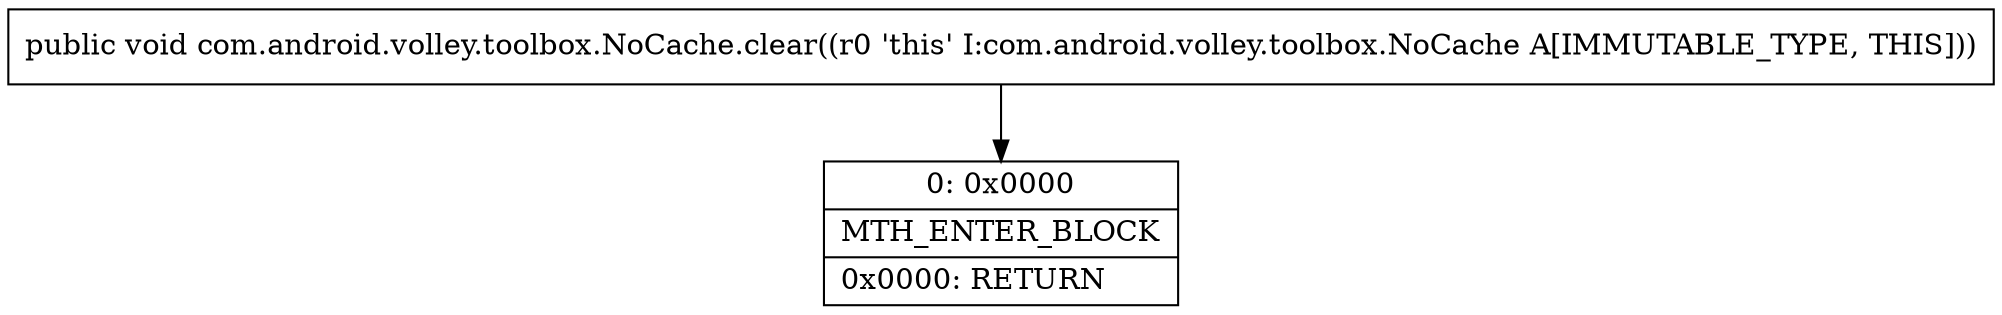 digraph "CFG forcom.android.volley.toolbox.NoCache.clear()V" {
Node_0 [shape=record,label="{0\:\ 0x0000|MTH_ENTER_BLOCK\l|0x0000: RETURN   \l}"];
MethodNode[shape=record,label="{public void com.android.volley.toolbox.NoCache.clear((r0 'this' I:com.android.volley.toolbox.NoCache A[IMMUTABLE_TYPE, THIS])) }"];
MethodNode -> Node_0;
}

